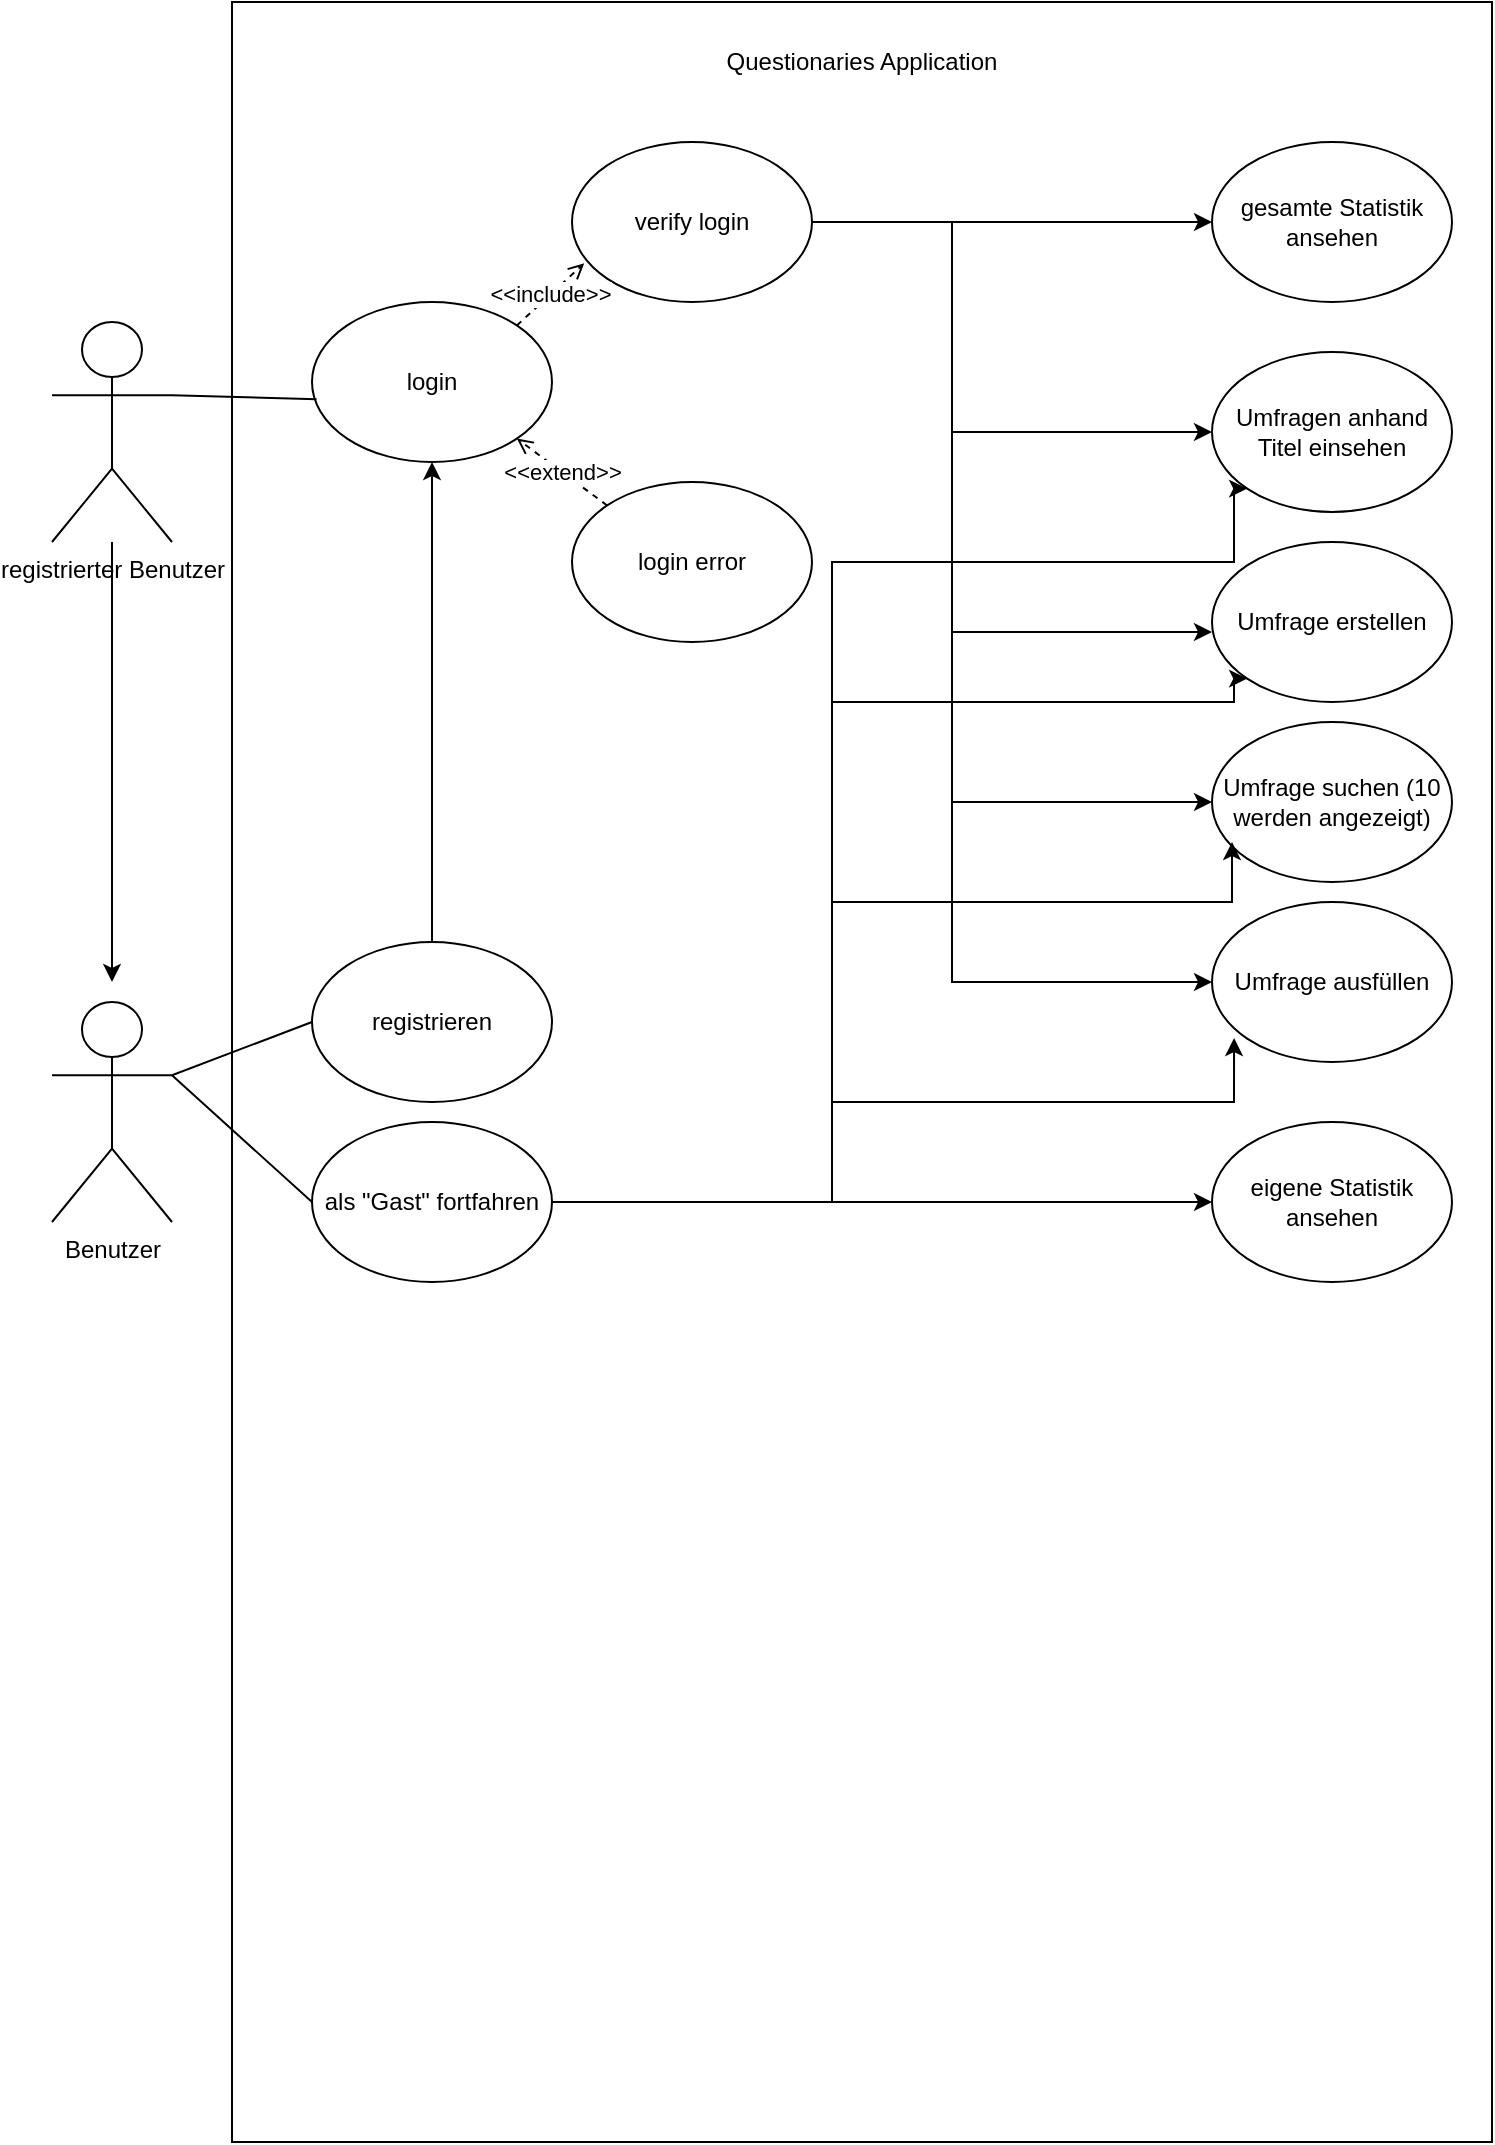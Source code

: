 <mxfile version="14.8.5" type="github">
  <diagram id="MaBtbOxYRT27vuY96YDC" name="Page-1">
    <mxGraphModel dx="1422" dy="762" grid="1" gridSize="10" guides="1" tooltips="1" connect="1" arrows="1" fold="1" page="1" pageScale="1" pageWidth="827" pageHeight="1169" math="0" shadow="0">
      <root>
        <mxCell id="0" />
        <mxCell id="1" parent="0" />
        <mxCell id="VCSvAUDxfRAsaypjR-zs-4" value="" style="rounded=0;whiteSpace=wrap;html=1;" parent="1" vertex="1">
          <mxGeometry x="140" y="50" width="630" height="1070" as="geometry" />
        </mxCell>
        <mxCell id="VCSvAUDxfRAsaypjR-zs-7" value="Questionaries Application" style="text;html=1;strokeColor=none;fillColor=none;align=center;verticalAlign=middle;whiteSpace=wrap;rounded=0;" parent="1" vertex="1">
          <mxGeometry x="345" y="70" width="220" height="20" as="geometry" />
        </mxCell>
        <mxCell id="VCSvAUDxfRAsaypjR-zs-8" value="Benutzer" style="shape=umlActor;verticalLabelPosition=bottom;verticalAlign=top;html=1;outlineConnect=0;" parent="1" vertex="1">
          <mxGeometry x="50" y="550" width="60" height="110" as="geometry" />
        </mxCell>
        <mxCell id="VCSvAUDxfRAsaypjR-zs-9" value="registrierter Benutzer" style="shape=umlActor;verticalLabelPosition=bottom;verticalAlign=top;html=1;outlineConnect=0;" parent="1" vertex="1">
          <mxGeometry x="50" y="210" width="60" height="110" as="geometry" />
        </mxCell>
        <mxCell id="VCSvAUDxfRAsaypjR-zs-18" style="edgeStyle=orthogonalEdgeStyle;rounded=0;orthogonalLoop=1;jettySize=auto;html=1;exitX=0.5;exitY=0;exitDx=0;exitDy=0;" parent="1" source="VCSvAUDxfRAsaypjR-zs-11" target="VCSvAUDxfRAsaypjR-zs-12" edge="1">
          <mxGeometry relative="1" as="geometry" />
        </mxCell>
        <mxCell id="VCSvAUDxfRAsaypjR-zs-11" value="registrieren" style="ellipse;whiteSpace=wrap;html=1;" parent="1" vertex="1">
          <mxGeometry x="180" y="520" width="120" height="80" as="geometry" />
        </mxCell>
        <mxCell id="VCSvAUDxfRAsaypjR-zs-12" value="login" style="ellipse;whiteSpace=wrap;html=1;" parent="1" vertex="1">
          <mxGeometry x="180" y="200" width="120" height="80" as="geometry" />
        </mxCell>
        <mxCell id="VCSvAUDxfRAsaypjR-zs-13" value="als &quot;Gast&quot; fortfahren" style="ellipse;whiteSpace=wrap;html=1;" parent="1" vertex="1">
          <mxGeometry x="180" y="610" width="120" height="80" as="geometry" />
        </mxCell>
        <mxCell id="VCSvAUDxfRAsaypjR-zs-15" value="Umfragen anhand Titel einsehen" style="ellipse;whiteSpace=wrap;html=1;" parent="1" vertex="1">
          <mxGeometry x="630" y="225" width="120" height="80" as="geometry" />
        </mxCell>
        <mxCell id="VCSvAUDxfRAsaypjR-zs-22" value="" style="endArrow=none;html=1;exitX=1;exitY=0.333;exitDx=0;exitDy=0;exitPerimeter=0;entryX=0.019;entryY=0.608;entryDx=0;entryDy=0;entryPerimeter=0;" parent="1" source="VCSvAUDxfRAsaypjR-zs-9" target="VCSvAUDxfRAsaypjR-zs-12" edge="1">
          <mxGeometry width="50" height="50" relative="1" as="geometry">
            <mxPoint x="140" y="370" as="sourcePoint" />
            <mxPoint x="190" y="320" as="targetPoint" />
          </mxGeometry>
        </mxCell>
        <mxCell id="VCSvAUDxfRAsaypjR-zs-24" value="" style="endArrow=none;html=1;exitX=1;exitY=0.333;exitDx=0;exitDy=0;exitPerimeter=0;entryX=0;entryY=0.5;entryDx=0;entryDy=0;" parent="1" source="VCSvAUDxfRAsaypjR-zs-8" target="VCSvAUDxfRAsaypjR-zs-11" edge="1">
          <mxGeometry width="50" height="50" relative="1" as="geometry">
            <mxPoint x="120" y="256.667" as="sourcePoint" />
            <mxPoint x="192.28" y="258.64" as="targetPoint" />
          </mxGeometry>
        </mxCell>
        <mxCell id="VCSvAUDxfRAsaypjR-zs-25" value="" style="endArrow=none;html=1;entryX=0;entryY=0.5;entryDx=0;entryDy=0;exitX=1;exitY=0.333;exitDx=0;exitDy=0;exitPerimeter=0;" parent="1" source="VCSvAUDxfRAsaypjR-zs-8" target="VCSvAUDxfRAsaypjR-zs-13" edge="1">
          <mxGeometry width="50" height="50" relative="1" as="geometry">
            <mxPoint x="100" y="590" as="sourcePoint" />
            <mxPoint x="202.28" y="268.64" as="targetPoint" />
          </mxGeometry>
        </mxCell>
        <mxCell id="VCSvAUDxfRAsaypjR-zs-26" value="Umfrage suchen (10 werden angezeigt)" style="ellipse;whiteSpace=wrap;html=1;" parent="1" vertex="1">
          <mxGeometry x="630" y="410" width="120" height="80" as="geometry" />
        </mxCell>
        <mxCell id="VCSvAUDxfRAsaypjR-zs-27" value="Umfrage ausfüllen" style="ellipse;whiteSpace=wrap;html=1;" parent="1" vertex="1">
          <mxGeometry x="630" y="500" width="120" height="80" as="geometry" />
        </mxCell>
        <mxCell id="VCSvAUDxfRAsaypjR-zs-28" value="Umfrage erstellen" style="ellipse;whiteSpace=wrap;html=1;" parent="1" vertex="1">
          <mxGeometry x="630" y="320" width="120" height="80" as="geometry" />
        </mxCell>
        <mxCell id="VCSvAUDxfRAsaypjR-zs-29" value="gesamte Statistik ansehen" style="ellipse;whiteSpace=wrap;html=1;" parent="1" vertex="1">
          <mxGeometry x="630" y="120" width="120" height="80" as="geometry" />
        </mxCell>
        <mxCell id="VCSvAUDxfRAsaypjR-zs-30" value="verify login" style="ellipse;whiteSpace=wrap;html=1;" parent="1" vertex="1">
          <mxGeometry x="310" y="120" width="120" height="80" as="geometry" />
        </mxCell>
        <mxCell id="VCSvAUDxfRAsaypjR-zs-31" value="login error" style="ellipse;whiteSpace=wrap;html=1;" parent="1" vertex="1">
          <mxGeometry x="310" y="290" width="120" height="80" as="geometry" />
        </mxCell>
        <mxCell id="VCSvAUDxfRAsaypjR-zs-35" value="&amp;lt;&amp;lt;include&amp;gt;&amp;gt;" style="endArrow=open;html=1;strokeColor=#000000;exitX=1;exitY=0;exitDx=0;exitDy=0;entryX=0.051;entryY=0.758;entryDx=0;entryDy=0;dashed=1;entryPerimeter=0;endFill=0;" parent="1" source="VCSvAUDxfRAsaypjR-zs-12" target="VCSvAUDxfRAsaypjR-zs-30" edge="1">
          <mxGeometry width="50" height="50" relative="1" as="geometry">
            <mxPoint x="300" y="270" as="sourcePoint" />
            <mxPoint x="350" y="220" as="targetPoint" />
          </mxGeometry>
        </mxCell>
        <mxCell id="VCSvAUDxfRAsaypjR-zs-36" value="&amp;lt;&amp;lt;extend&amp;gt;&amp;gt;" style="endArrow=open;html=1;strokeColor=#000000;exitX=0;exitY=0;exitDx=0;exitDy=0;entryX=1;entryY=1;entryDx=0;entryDy=0;dashed=1;endFill=0;" parent="1" source="VCSvAUDxfRAsaypjR-zs-31" target="VCSvAUDxfRAsaypjR-zs-12" edge="1">
          <mxGeometry width="50" height="50" relative="1" as="geometry">
            <mxPoint x="283.36" y="216.96" as="sourcePoint" />
            <mxPoint x="320.96" y="145.84" as="targetPoint" />
          </mxGeometry>
        </mxCell>
        <mxCell id="VCSvAUDxfRAsaypjR-zs-49" value="" style="endArrow=classic;html=1;strokeColor=#000000;" parent="1" source="VCSvAUDxfRAsaypjR-zs-9" edge="1">
          <mxGeometry width="50" height="50" relative="1" as="geometry">
            <mxPoint x="70" y="395" as="sourcePoint" />
            <mxPoint x="80" y="540" as="targetPoint" />
          </mxGeometry>
        </mxCell>
        <mxCell id="CmytDoUfIN9HPXE8KOzG-1" value="eigene Statistik ansehen" style="ellipse;whiteSpace=wrap;html=1;" vertex="1" parent="1">
          <mxGeometry x="630" y="610" width="120" height="80" as="geometry" />
        </mxCell>
        <mxCell id="CmytDoUfIN9HPXE8KOzG-3" style="edgeStyle=orthogonalEdgeStyle;rounded=0;orthogonalLoop=1;jettySize=auto;html=1;exitX=1;exitY=0.5;exitDx=0;exitDy=0;entryX=0;entryY=0.5;entryDx=0;entryDy=0;" edge="1" parent="1" source="VCSvAUDxfRAsaypjR-zs-30" target="VCSvAUDxfRAsaypjR-zs-29">
          <mxGeometry relative="1" as="geometry">
            <mxPoint x="250" y="530" as="sourcePoint" />
            <mxPoint x="250" y="290" as="targetPoint" />
          </mxGeometry>
        </mxCell>
        <mxCell id="CmytDoUfIN9HPXE8KOzG-4" style="edgeStyle=orthogonalEdgeStyle;rounded=0;orthogonalLoop=1;jettySize=auto;html=1;exitX=1;exitY=0.5;exitDx=0;exitDy=0;entryX=0;entryY=0.5;entryDx=0;entryDy=0;" edge="1" parent="1" source="VCSvAUDxfRAsaypjR-zs-30" target="VCSvAUDxfRAsaypjR-zs-15">
          <mxGeometry relative="1" as="geometry">
            <mxPoint x="440" y="170" as="sourcePoint" />
            <mxPoint x="640" y="170" as="targetPoint" />
            <Array as="points">
              <mxPoint x="500" y="160" />
              <mxPoint x="500" y="265" />
            </Array>
          </mxGeometry>
        </mxCell>
        <mxCell id="CmytDoUfIN9HPXE8KOzG-6" style="edgeStyle=orthogonalEdgeStyle;rounded=0;orthogonalLoop=1;jettySize=auto;html=1;exitX=1;exitY=0.5;exitDx=0;exitDy=0;entryX=0;entryY=0.5;entryDx=0;entryDy=0;" edge="1" parent="1" source="VCSvAUDxfRAsaypjR-zs-30" target="VCSvAUDxfRAsaypjR-zs-26">
          <mxGeometry relative="1" as="geometry">
            <mxPoint x="440" y="170" as="sourcePoint" />
            <mxPoint x="640" y="170" as="targetPoint" />
            <Array as="points">
              <mxPoint x="500" y="160" />
              <mxPoint x="500" y="450" />
            </Array>
          </mxGeometry>
        </mxCell>
        <mxCell id="CmytDoUfIN9HPXE8KOzG-7" style="edgeStyle=orthogonalEdgeStyle;rounded=0;orthogonalLoop=1;jettySize=auto;html=1;entryX=0;entryY=0.5;entryDx=0;entryDy=0;" edge="1" parent="1">
          <mxGeometry relative="1" as="geometry">
            <mxPoint x="440" y="160" as="sourcePoint" />
            <mxPoint x="630" y="365" as="targetPoint" />
            <Array as="points">
              <mxPoint x="430" y="160" />
              <mxPoint x="500" y="160" />
              <mxPoint x="500" y="365" />
            </Array>
          </mxGeometry>
        </mxCell>
        <mxCell id="CmytDoUfIN9HPXE8KOzG-8" style="edgeStyle=orthogonalEdgeStyle;rounded=0;orthogonalLoop=1;jettySize=auto;html=1;exitX=1;exitY=0.5;exitDx=0;exitDy=0;entryX=0;entryY=0.5;entryDx=0;entryDy=0;" edge="1" parent="1" source="VCSvAUDxfRAsaypjR-zs-30" target="VCSvAUDxfRAsaypjR-zs-27">
          <mxGeometry relative="1" as="geometry">
            <mxPoint x="440" y="170" as="sourcePoint" />
            <mxPoint x="580" y="560" as="targetPoint" />
            <Array as="points">
              <mxPoint x="500" y="160" />
              <mxPoint x="500" y="540" />
              <mxPoint x="630" y="540" />
            </Array>
          </mxGeometry>
        </mxCell>
        <mxCell id="CmytDoUfIN9HPXE8KOzG-10" style="edgeStyle=orthogonalEdgeStyle;rounded=0;orthogonalLoop=1;jettySize=auto;html=1;exitX=1;exitY=0.5;exitDx=0;exitDy=0;entryX=0;entryY=0.5;entryDx=0;entryDy=0;" edge="1" parent="1" source="VCSvAUDxfRAsaypjR-zs-13" target="CmytDoUfIN9HPXE8KOzG-1">
          <mxGeometry relative="1" as="geometry">
            <mxPoint x="345" y="257.5" as="sourcePoint" />
            <mxPoint x="545" y="642.5" as="targetPoint" />
            <Array as="points">
              <mxPoint x="350" y="650" />
              <mxPoint x="350" y="650" />
            </Array>
          </mxGeometry>
        </mxCell>
        <mxCell id="CmytDoUfIN9HPXE8KOzG-11" style="edgeStyle=orthogonalEdgeStyle;rounded=0;orthogonalLoop=1;jettySize=auto;html=1;entryX=0.092;entryY=0.85;entryDx=0;entryDy=0;entryPerimeter=0;" edge="1" parent="1" target="VCSvAUDxfRAsaypjR-zs-27">
          <mxGeometry relative="1" as="geometry">
            <mxPoint x="440" y="650" as="sourcePoint" />
            <mxPoint x="640" y="660" as="targetPoint" />
            <Array as="points">
              <mxPoint x="440" y="600" />
              <mxPoint x="641" y="600" />
            </Array>
          </mxGeometry>
        </mxCell>
        <mxCell id="CmytDoUfIN9HPXE8KOzG-12" style="edgeStyle=orthogonalEdgeStyle;rounded=0;orthogonalLoop=1;jettySize=auto;html=1;" edge="1" parent="1">
          <mxGeometry relative="1" as="geometry">
            <mxPoint x="450" y="650" as="sourcePoint" />
            <mxPoint x="640" y="470" as="targetPoint" />
            <Array as="points">
              <mxPoint x="440" y="650" />
              <mxPoint x="440" y="500" />
              <mxPoint x="640" y="500" />
              <mxPoint x="640" y="478" />
            </Array>
          </mxGeometry>
        </mxCell>
        <mxCell id="CmytDoUfIN9HPXE8KOzG-13" style="edgeStyle=orthogonalEdgeStyle;rounded=0;orthogonalLoop=1;jettySize=auto;html=1;entryX=0;entryY=1;entryDx=0;entryDy=0;" edge="1" parent="1" target="VCSvAUDxfRAsaypjR-zs-28">
          <mxGeometry relative="1" as="geometry">
            <mxPoint x="440" y="512" as="sourcePoint" />
            <mxPoint x="641.04" y="430" as="targetPoint" />
            <Array as="points">
              <mxPoint x="440" y="400" />
              <mxPoint x="641" y="400" />
              <mxPoint x="641" y="388" />
            </Array>
          </mxGeometry>
        </mxCell>
        <mxCell id="CmytDoUfIN9HPXE8KOzG-14" style="edgeStyle=orthogonalEdgeStyle;rounded=0;orthogonalLoop=1;jettySize=auto;html=1;entryX=0;entryY=1;entryDx=0;entryDy=0;" edge="1" parent="1" target="VCSvAUDxfRAsaypjR-zs-15">
          <mxGeometry relative="1" as="geometry">
            <mxPoint x="440" y="402" as="sourcePoint" />
            <mxPoint x="641.04" y="320" as="targetPoint" />
            <Array as="points">
              <mxPoint x="440" y="330" />
              <mxPoint x="641" y="330" />
              <mxPoint x="641" y="293" />
            </Array>
          </mxGeometry>
        </mxCell>
      </root>
    </mxGraphModel>
  </diagram>
</mxfile>
